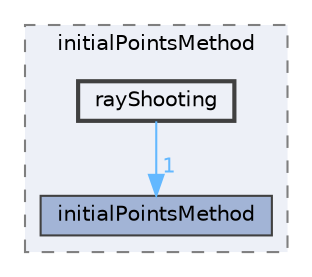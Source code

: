 digraph "applications/utilities/mesh/generation/foamyMesh/conformalVoronoiMesh/initialPointsMethod/rayShooting"
{
 // LATEX_PDF_SIZE
  bgcolor="transparent";
  edge [fontname=Helvetica,fontsize=10,labelfontname=Helvetica,labelfontsize=10];
  node [fontname=Helvetica,fontsize=10,shape=box,height=0.2,width=0.4];
  compound=true
  subgraph clusterdir_8fe8a2be90de25befe5b2e9b512a52aa {
    graph [ bgcolor="#edf0f7", pencolor="grey50", label="initialPointsMethod", fontname=Helvetica,fontsize=10 style="filled,dashed", URL="dir_8fe8a2be90de25befe5b2e9b512a52aa.html",tooltip=""]
  dir_6320d834263f3367c754599438b3baf0 [label="initialPointsMethod", fillcolor="#a2b4d6", color="grey25", style="filled", URL="dir_6320d834263f3367c754599438b3baf0.html",tooltip=""];
  dir_2e0ab61769220388b215670742cc3d26 [label="rayShooting", fillcolor="#edf0f7", color="grey25", style="filled,bold", URL="dir_2e0ab61769220388b215670742cc3d26.html",tooltip=""];
  }
  dir_2e0ab61769220388b215670742cc3d26->dir_6320d834263f3367c754599438b3baf0 [headlabel="1", labeldistance=1.5 headhref="dir_003208_001851.html" href="dir_003208_001851.html" color="steelblue1" fontcolor="steelblue1"];
}
